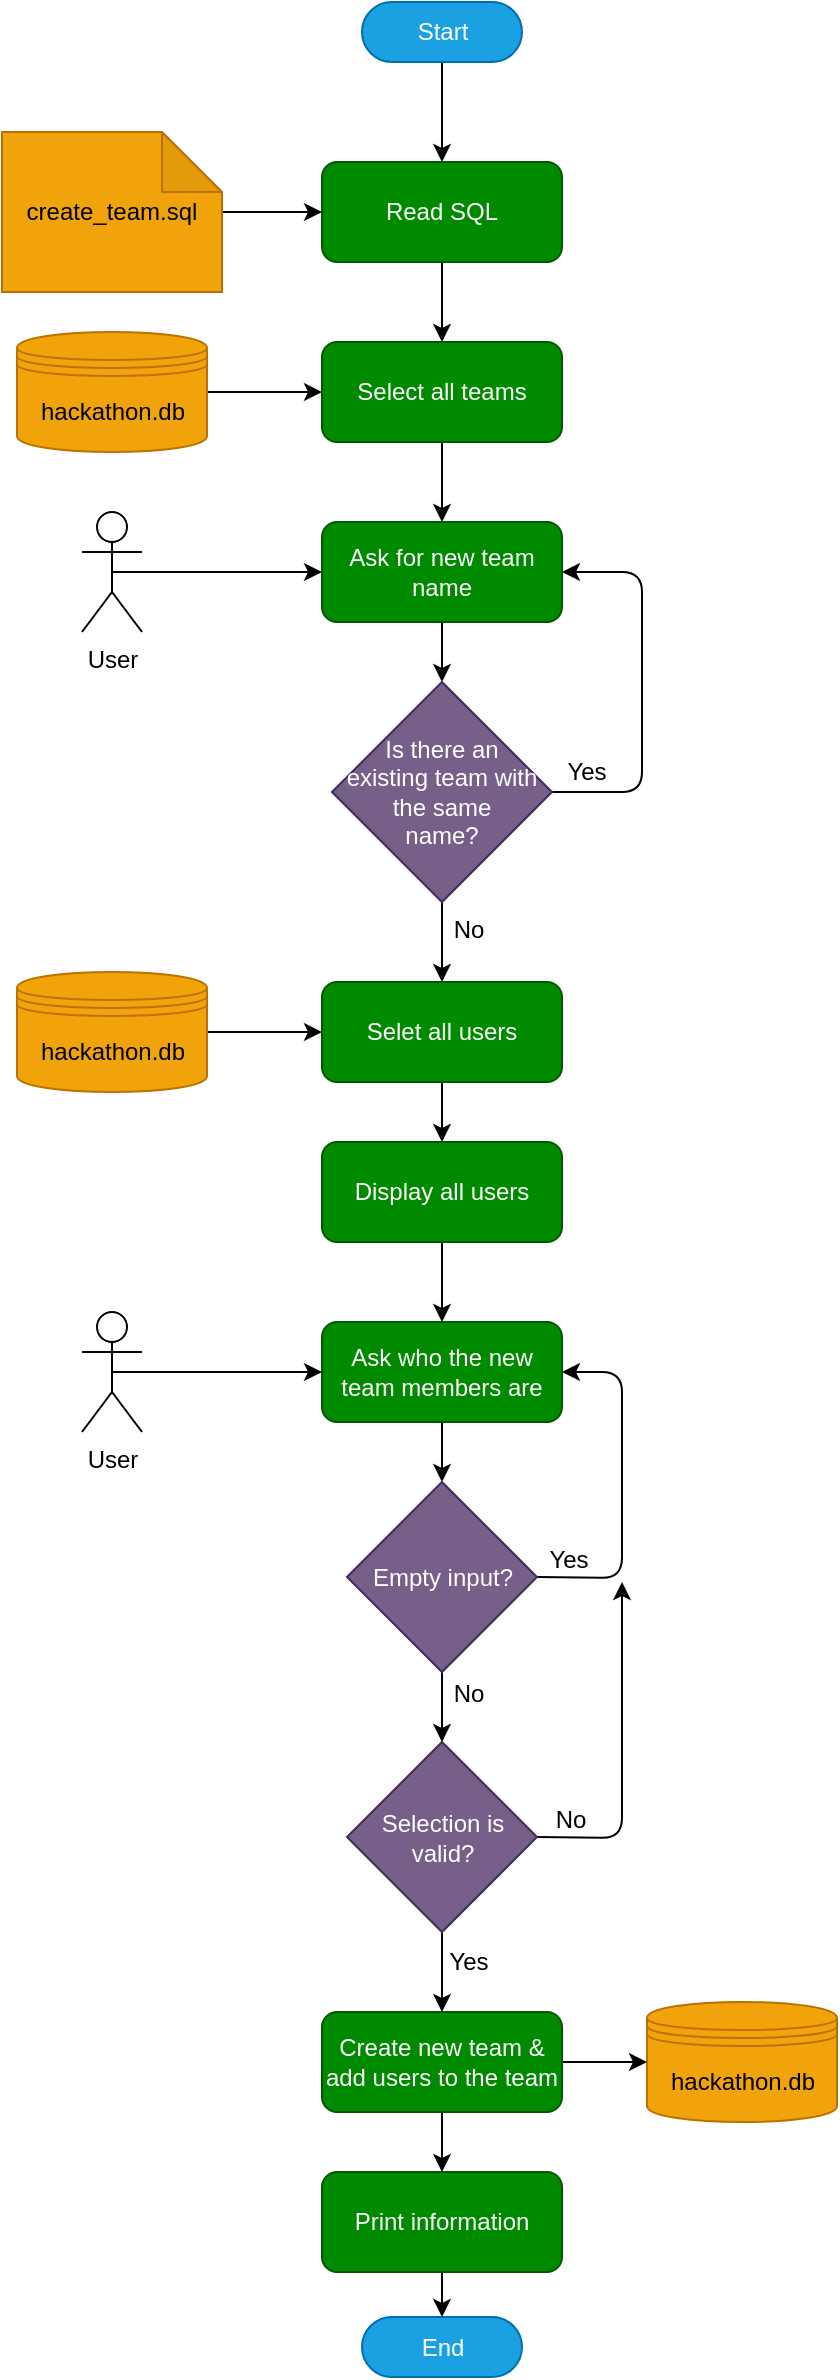 <mxfile>
    <diagram id="-Xdi6BjrrUW5Lwq-xjzk" name="Page-1">
        <mxGraphModel dx="1151" dy="492" grid="1" gridSize="10" guides="1" tooltips="1" connect="1" arrows="1" fold="1" page="1" pageScale="1" pageWidth="1600" pageHeight="900" math="0" shadow="0">
            <root>
                <mxCell id="0"/>
                <mxCell id="1" parent="0"/>
                <mxCell id="6" style="edgeStyle=none;html=1;exitX=0.5;exitY=0.5;exitDx=0;exitDy=15;exitPerimeter=0;entryX=0.5;entryY=0;entryDx=0;entryDy=0;" parent="1" source="4" target="5" edge="1">
                    <mxGeometry relative="1" as="geometry"/>
                </mxCell>
                <mxCell id="4" value="Start" style="html=1;dashed=0;whitespace=wrap;shape=mxgraph.dfd.start;fillColor=#1ba1e2;strokeColor=#006EAF;fontColor=#ffffff;" parent="1" vertex="1">
                    <mxGeometry x="390" y="70" width="80" height="30" as="geometry"/>
                </mxCell>
                <mxCell id="10" style="edgeStyle=none;html=1;exitX=0.5;exitY=1;exitDx=0;exitDy=0;" parent="1" source="5" target="9" edge="1">
                    <mxGeometry relative="1" as="geometry"/>
                </mxCell>
                <mxCell id="5" value="Read SQL" style="shape=rect;html=1;rounded=1;whiteSpace=wrap;align=center;fillColor=#008a00;fontColor=#ffffff;strokeColor=#005700;" parent="1" vertex="1">
                    <mxGeometry x="370" y="150" width="120" height="50" as="geometry"/>
                </mxCell>
                <mxCell id="22" style="edgeStyle=none;html=1;exitX=0.5;exitY=1;exitDx=0;exitDy=0;entryX=0.5;entryY=0;entryDx=0;entryDy=0;endArrow=classic;endFill=1;" parent="1" source="9" target="20" edge="1">
                    <mxGeometry relative="1" as="geometry"/>
                </mxCell>
                <mxCell id="9" value="Select all teams" style="shape=rect;html=1;rounded=1;whiteSpace=wrap;align=center;fillColor=#008a00;fontColor=#ffffff;strokeColor=#005700;" parent="1" vertex="1">
                    <mxGeometry x="370" y="240" width="120" height="50" as="geometry"/>
                </mxCell>
                <mxCell id="50" style="edgeStyle=none;html=1;exitX=0.5;exitY=0.5;exitDx=0;exitDy=0;exitPerimeter=0;entryX=0;entryY=0.5;entryDx=0;entryDy=0;endArrow=classic;endFill=1;" parent="1" source="11" target="20" edge="1">
                    <mxGeometry relative="1" as="geometry"/>
                </mxCell>
                <mxCell id="11" value="User" style="shape=umlActor;verticalLabelPosition=bottom;verticalAlign=top;html=1;" parent="1" vertex="1">
                    <mxGeometry x="250" y="325" width="30" height="60" as="geometry"/>
                </mxCell>
                <mxCell id="19" value="" style="edgeStyle=none;html=1;endArrow=classic;endFill=1;entryX=0;entryY=0.5;entryDx=0;entryDy=0;" parent="1" source="18" target="5" edge="1">
                    <mxGeometry relative="1" as="geometry">
                        <mxPoint x="360" y="210" as="targetPoint"/>
                    </mxGeometry>
                </mxCell>
                <mxCell id="18" value="create_team.sql" style="shape=note;whiteSpace=wrap;html=1;backgroundOutline=1;darkOpacity=0.05;align=center;fillColor=#f0a30a;fontColor=#000000;strokeColor=#BD7000;" parent="1" vertex="1">
                    <mxGeometry x="210" y="135" width="110" height="80" as="geometry"/>
                </mxCell>
                <mxCell id="24" style="edgeStyle=none;html=1;exitX=0.5;exitY=1;exitDx=0;exitDy=0;entryX=0.5;entryY=0;entryDx=0;entryDy=0;endArrow=classic;endFill=1;" parent="1" source="20" target="23" edge="1">
                    <mxGeometry relative="1" as="geometry"/>
                </mxCell>
                <mxCell id="20" value="Ask for new team name" style="shape=rect;html=1;rounded=1;whiteSpace=wrap;align=center;fillColor=#008a00;fontColor=#ffffff;strokeColor=#005700;" parent="1" vertex="1">
                    <mxGeometry x="370" y="330" width="120" height="50" as="geometry"/>
                </mxCell>
                <mxCell id="25" style="edgeStyle=none;html=1;exitX=1;exitY=0.5;exitDx=0;exitDy=0;entryX=1;entryY=0.5;entryDx=0;entryDy=0;endArrow=classic;endFill=1;" parent="1" source="23" target="20" edge="1">
                    <mxGeometry relative="1" as="geometry">
                        <Array as="points">
                            <mxPoint x="530" y="465"/>
                            <mxPoint x="530" y="355"/>
                        </Array>
                    </mxGeometry>
                </mxCell>
                <mxCell id="34" style="edgeStyle=none;html=1;exitX=0.5;exitY=1;exitDx=0;exitDy=0;endArrow=classic;endFill=1;entryX=0.5;entryY=0;entryDx=0;entryDy=0;" parent="1" source="23" target="289" edge="1">
                    <mxGeometry relative="1" as="geometry">
                        <mxPoint x="430" y="560" as="targetPoint"/>
                    </mxGeometry>
                </mxCell>
                <mxCell id="23" value="Is there an&lt;br&gt;existing team with the same&lt;br&gt;name?" style="rhombus;whiteSpace=wrap;html=1;fillColor=#76608a;fontColor=#ffffff;strokeColor=#432D57;" parent="1" vertex="1">
                    <mxGeometry x="375" y="410" width="110" height="110" as="geometry"/>
                </mxCell>
                <mxCell id="26" value="Yes" style="text;html=1;align=center;verticalAlign=middle;resizable=0;points=[];autosize=1;strokeColor=none;fillColor=none;" parent="1" vertex="1">
                    <mxGeometry x="482" y="440" width="40" height="30" as="geometry"/>
                </mxCell>
                <mxCell id="40" style="edgeStyle=none;html=1;exitX=1;exitY=0.5;exitDx=0;exitDy=0;entryX=0;entryY=0.5;entryDx=0;entryDy=0;endArrow=classic;endFill=1;" parent="1" source="39" target="9" edge="1">
                    <mxGeometry relative="1" as="geometry"/>
                </mxCell>
                <mxCell id="39" value="hackathon.db" style="shape=datastore;whiteSpace=wrap;html=1;fillColor=#f0a30a;fontColor=#000000;strokeColor=#BD7000;" parent="1" vertex="1">
                    <mxGeometry x="217.5" y="235" width="95" height="60" as="geometry"/>
                </mxCell>
                <mxCell id="47" value="End" style="html=1;dashed=0;whitespace=wrap;shape=mxgraph.dfd.start;fillColor=#1ba1e2;strokeColor=#006EAF;fontColor=#ffffff;" parent="1" vertex="1">
                    <mxGeometry x="390" y="1227.5" width="80" height="30" as="geometry"/>
                </mxCell>
                <mxCell id="49" value="hackathon.db" style="shape=datastore;whiteSpace=wrap;html=1;fillColor=#f0a30a;fontColor=#000000;strokeColor=#BD7000;" parent="1" vertex="1">
                    <mxGeometry x="532.5" y="1070" width="95" height="60" as="geometry"/>
                </mxCell>
                <mxCell id="63" value="No" style="text;html=1;align=center;verticalAlign=middle;resizable=0;points=[];autosize=1;strokeColor=none;fillColor=none;" parent="1" vertex="1">
                    <mxGeometry x="423" y="519" width="40" height="30" as="geometry"/>
                </mxCell>
                <mxCell id="173" style="edgeStyle=none;html=1;exitX=0.5;exitY=1;exitDx=0;exitDy=0;fontSize=16;endArrow=classic;endFill=1;" parent="1" source="303" target="172" edge="1">
                    <mxGeometry relative="1" as="geometry">
                        <mxPoint x="430" y="1062.5" as="sourcePoint"/>
                    </mxGeometry>
                </mxCell>
                <mxCell id="174" style="edgeStyle=none;html=1;exitX=1;exitY=0.5;exitDx=0;exitDy=0;fontSize=16;endArrow=classic;endFill=1;" parent="1" source="172" target="49" edge="1">
                    <mxGeometry relative="1" as="geometry"/>
                </mxCell>
                <mxCell id="176" style="edgeStyle=none;html=1;exitX=0.5;exitY=1;exitDx=0;exitDy=0;entryX=0.5;entryY=0;entryDx=0;entryDy=0;fontSize=16;endArrow=classic;endFill=1;" parent="1" source="172" target="175" edge="1">
                    <mxGeometry relative="1" as="geometry"/>
                </mxCell>
                <mxCell id="172" value="Create new team &amp;amp; add users to the team" style="shape=rect;html=1;rounded=1;whiteSpace=wrap;align=center;fillColor=#008a00;fontColor=#ffffff;strokeColor=#005700;" parent="1" vertex="1">
                    <mxGeometry x="370" y="1075" width="120" height="50" as="geometry"/>
                </mxCell>
                <mxCell id="179" value="" style="edgeStyle=none;html=1;fontSize=16;endArrow=classic;endFill=1;" parent="1" source="175" target="47" edge="1">
                    <mxGeometry relative="1" as="geometry"/>
                </mxCell>
                <mxCell id="175" value="Print information" style="shape=rect;html=1;rounded=1;whiteSpace=wrap;align=center;fillColor=#008a00;fontColor=#ffffff;strokeColor=#005700;" parent="1" vertex="1">
                    <mxGeometry x="370" y="1155" width="120" height="50" as="geometry"/>
                </mxCell>
                <mxCell id="297" style="edgeStyle=none;html=1;exitX=0.5;exitY=1;exitDx=0;exitDy=0;entryX=0.5;entryY=0;entryDx=0;entryDy=0;" parent="1" source="289" target="296" edge="1">
                    <mxGeometry relative="1" as="geometry"/>
                </mxCell>
                <mxCell id="289" value="Selet all users" style="shape=rect;html=1;rounded=1;whiteSpace=wrap;align=center;fillColor=#008a00;fontColor=#ffffff;strokeColor=#005700;" parent="1" vertex="1">
                    <mxGeometry x="370" y="560" width="120" height="50" as="geometry"/>
                </mxCell>
                <mxCell id="291" style="edgeStyle=none;html=1;exitX=1;exitY=0.5;exitDx=0;exitDy=0;entryX=0;entryY=0.5;entryDx=0;entryDy=0;" parent="1" source="290" target="289" edge="1">
                    <mxGeometry relative="1" as="geometry"/>
                </mxCell>
                <mxCell id="290" value="hackathon.db" style="shape=datastore;whiteSpace=wrap;html=1;fillColor=#f0a30a;fontColor=#000000;strokeColor=#BD7000;" parent="1" vertex="1">
                    <mxGeometry x="217.5" y="555" width="95" height="60" as="geometry"/>
                </mxCell>
                <mxCell id="315" value="" style="edgeStyle=none;html=1;" edge="1" parent="1" source="292" target="314">
                    <mxGeometry relative="1" as="geometry"/>
                </mxCell>
                <mxCell id="292" value="Ask who the new team members are" style="shape=rect;html=1;rounded=1;whiteSpace=wrap;align=center;fillColor=#008a00;fontColor=#ffffff;strokeColor=#005700;" parent="1" vertex="1">
                    <mxGeometry x="370" y="730" width="120" height="50" as="geometry"/>
                </mxCell>
                <mxCell id="295" style="edgeStyle=none;html=1;exitX=0.5;exitY=0.5;exitDx=0;exitDy=0;exitPerimeter=0;entryX=0;entryY=0.5;entryDx=0;entryDy=0;" parent="1" source="294" target="292" edge="1">
                    <mxGeometry relative="1" as="geometry"/>
                </mxCell>
                <mxCell id="294" value="User" style="shape=umlActor;verticalLabelPosition=bottom;verticalAlign=top;html=1;" parent="1" vertex="1">
                    <mxGeometry x="250" y="725" width="30" height="60" as="geometry"/>
                </mxCell>
                <mxCell id="298" style="edgeStyle=none;html=1;exitX=0.5;exitY=1;exitDx=0;exitDy=0;entryX=0.5;entryY=0;entryDx=0;entryDy=0;" parent="1" source="296" target="292" edge="1">
                    <mxGeometry relative="1" as="geometry"/>
                </mxCell>
                <mxCell id="296" value="Display all users" style="shape=rect;html=1;rounded=1;whiteSpace=wrap;align=center;fillColor=#008a00;fontColor=#ffffff;strokeColor=#005700;" parent="1" vertex="1">
                    <mxGeometry x="370" y="640" width="120" height="50" as="geometry"/>
                </mxCell>
                <mxCell id="319" style="edgeStyle=none;html=1;exitX=1;exitY=0.5;exitDx=0;exitDy=0;" edge="1" parent="1" source="303">
                    <mxGeometry relative="1" as="geometry">
                        <mxPoint x="520" y="860" as="targetPoint"/>
                        <Array as="points">
                            <mxPoint x="520" y="988"/>
                        </Array>
                    </mxGeometry>
                </mxCell>
                <mxCell id="303" value="Selection is&lt;br&gt;valid?" style="rhombus;whiteSpace=wrap;html=1;fillColor=#76608a;fontColor=#ffffff;strokeColor=#432D57;" parent="1" vertex="1">
                    <mxGeometry x="382.5" y="940" width="95" height="95" as="geometry"/>
                </mxCell>
                <mxCell id="311" value="No" style="text;html=1;align=center;verticalAlign=middle;resizable=0;points=[];autosize=1;strokeColor=none;fillColor=none;" parent="1" vertex="1">
                    <mxGeometry x="423" y="900.5" width="40" height="30" as="geometry"/>
                </mxCell>
                <mxCell id="312" value="Yes" style="text;html=1;align=center;verticalAlign=middle;resizable=0;points=[];autosize=1;strokeColor=none;fillColor=none;" parent="1" vertex="1">
                    <mxGeometry x="423" y="1035" width="40" height="30" as="geometry"/>
                </mxCell>
                <mxCell id="316" style="edgeStyle=none;html=1;exitX=0.5;exitY=1;exitDx=0;exitDy=0;entryX=0.5;entryY=0;entryDx=0;entryDy=0;" edge="1" parent="1" source="314" target="303">
                    <mxGeometry relative="1" as="geometry"/>
                </mxCell>
                <mxCell id="317" style="edgeStyle=none;html=1;exitX=1;exitY=0.5;exitDx=0;exitDy=0;entryX=1;entryY=0.5;entryDx=0;entryDy=0;" edge="1" parent="1" source="314" target="292">
                    <mxGeometry relative="1" as="geometry">
                        <Array as="points">
                            <mxPoint x="520" y="858"/>
                            <mxPoint x="520" y="755"/>
                        </Array>
                    </mxGeometry>
                </mxCell>
                <mxCell id="314" value="Empty input?" style="rhombus;whiteSpace=wrap;html=1;fillColor=#76608a;fontColor=#ffffff;strokeColor=#432D57;" vertex="1" parent="1">
                    <mxGeometry x="382.5" y="810" width="95" height="95" as="geometry"/>
                </mxCell>
                <mxCell id="318" value="Yes" style="text;html=1;align=center;verticalAlign=middle;resizable=0;points=[];autosize=1;strokeColor=none;fillColor=none;" vertex="1" parent="1">
                    <mxGeometry x="473" y="834" width="40" height="30" as="geometry"/>
                </mxCell>
                <mxCell id="320" value="No" style="text;html=1;align=center;verticalAlign=middle;resizable=0;points=[];autosize=1;strokeColor=none;fillColor=none;" vertex="1" parent="1">
                    <mxGeometry x="474" y="964" width="40" height="30" as="geometry"/>
                </mxCell>
            </root>
        </mxGraphModel>
    </diagram>
</mxfile>